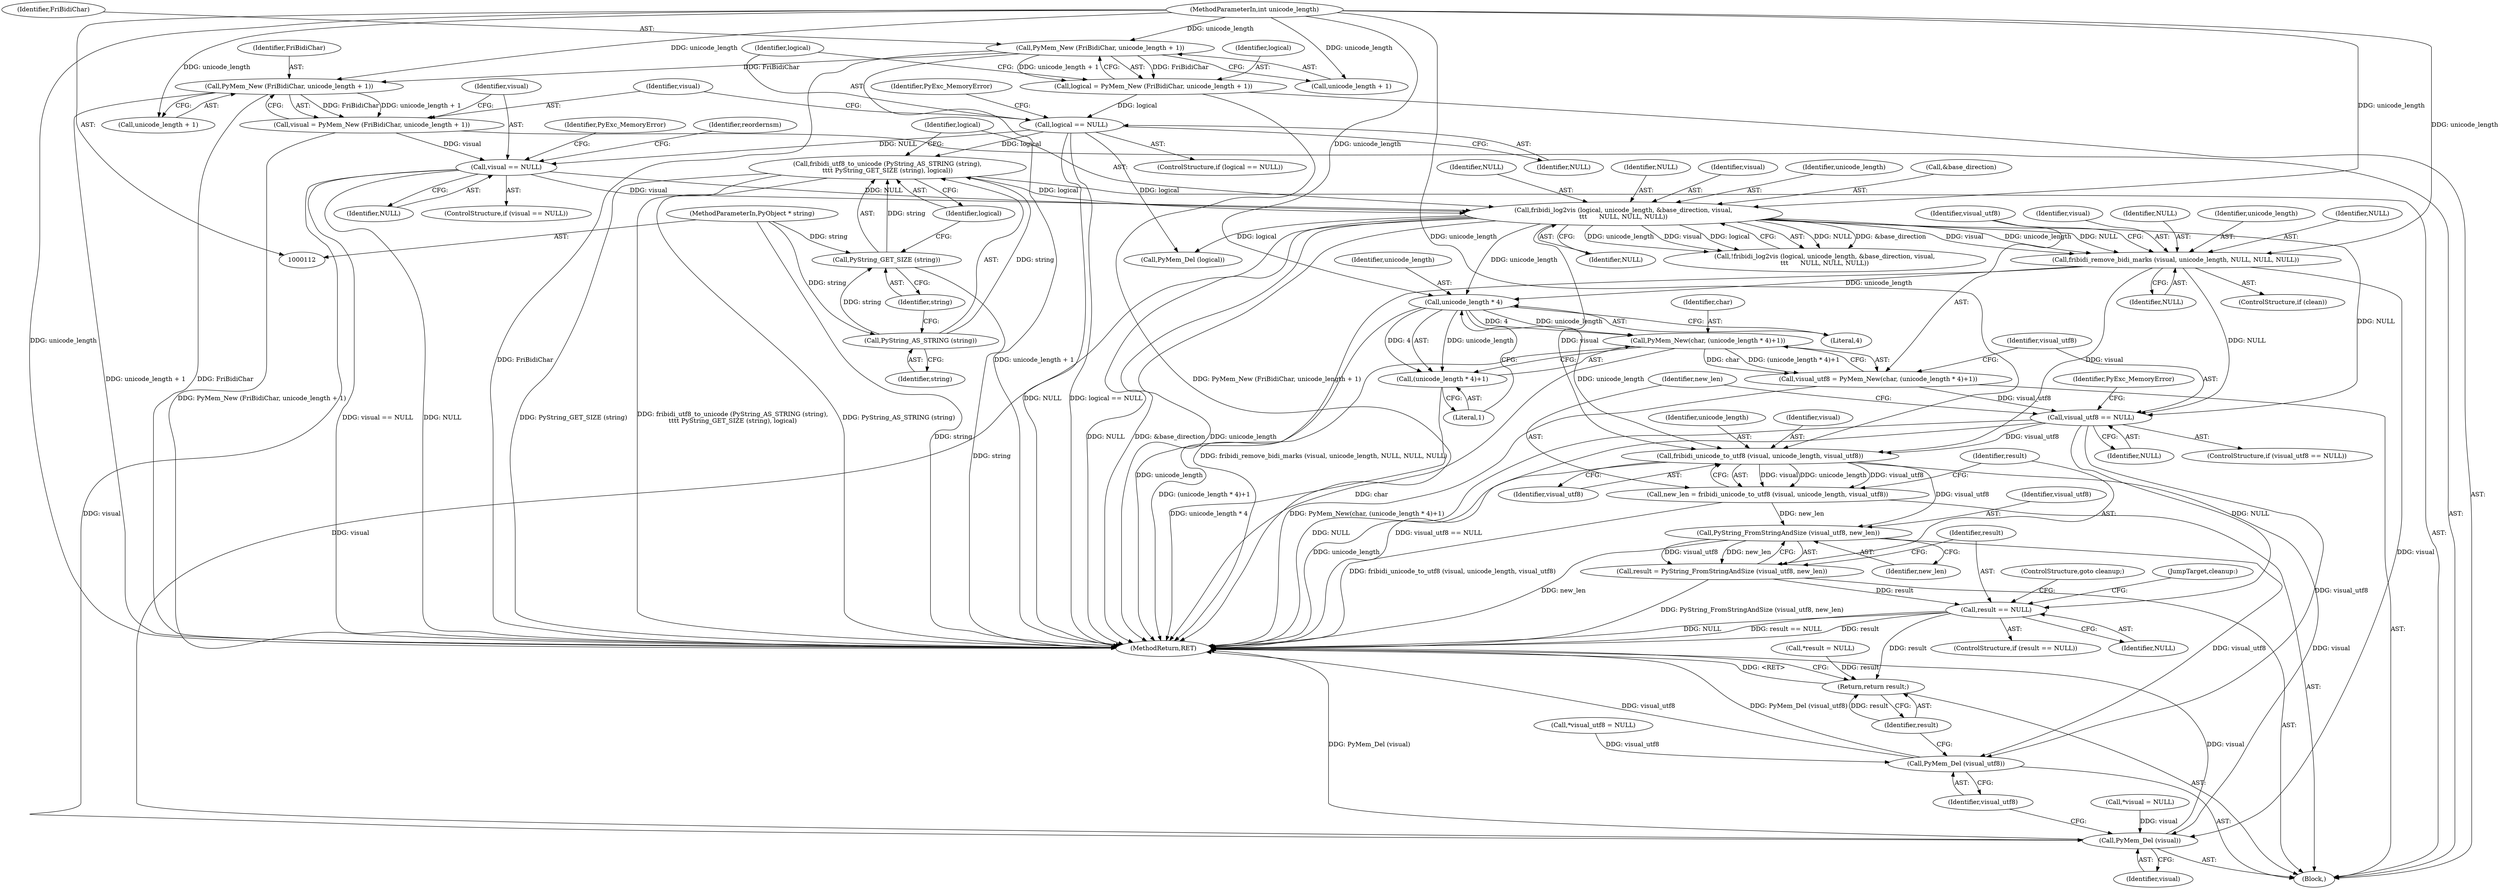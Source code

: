 digraph "1_pyfribidi_d2860c655357975e7b32d84e6b45e98f0dcecd7a_3@API" {
"1000197" [label="(Call,fribidi_remove_bidi_marks (visual, unicode_length, NULL, NULL, NULL))"];
"1000181" [label="(Call,fribidi_log2vis (logical, unicode_length, &base_direction, visual,\n\t\t\t      NULL, NULL, NULL))"];
"1000173" [label="(Call,fribidi_utf8_to_unicode (PyString_AS_STRING (string),\n\t\t\t\t PyString_GET_SIZE (string), logical))"];
"1000174" [label="(Call,PyString_AS_STRING (string))"];
"1000113" [label="(MethodParameterIn,PyObject * string)"];
"1000176" [label="(Call,PyString_GET_SIZE (string))"];
"1000147" [label="(Call,logical == NULL)"];
"1000139" [label="(Call,logical = PyMem_New (FriBidiChar, unicode_length + 1))"];
"1000141" [label="(Call,PyMem_New (FriBidiChar, unicode_length + 1))"];
"1000114" [label="(MethodParameterIn,int unicode_length)"];
"1000163" [label="(Call,visual == NULL)"];
"1000155" [label="(Call,visual = PyMem_New (FriBidiChar, unicode_length + 1))"];
"1000157" [label="(Call,PyMem_New (FriBidiChar, unicode_length + 1))"];
"1000208" [label="(Call,unicode_length * 4)"];
"1000205" [label="(Call,PyMem_New(char, (unicode_length * 4)+1))"];
"1000203" [label="(Call,visual_utf8 = PyMem_New(char, (unicode_length * 4)+1))"];
"1000213" [label="(Call,visual_utf8 == NULL)"];
"1000223" [label="(Call,fribidi_unicode_to_utf8 (visual, unicode_length, visual_utf8))"];
"1000221" [label="(Call,new_len = fribidi_unicode_to_utf8 (visual, unicode_length, visual_utf8))"];
"1000229" [label="(Call,PyString_FromStringAndSize (visual_utf8, new_len))"];
"1000227" [label="(Call,result = PyString_FromStringAndSize (visual_utf8, new_len))"];
"1000233" [label="(Call,result == NULL)"];
"1000244" [label="(Return,return result;)"];
"1000242" [label="(Call,PyMem_Del (visual_utf8))"];
"1000240" [label="(Call,PyMem_Del (visual))"];
"1000207" [label="(Call,(unicode_length * 4)+1)"];
"1000232" [label="(ControlStructure,if (result == NULL))"];
"1000230" [label="(Identifier,visual_utf8)"];
"1000181" [label="(Call,fribidi_log2vis (logical, unicode_length, &base_direction, visual,\n\t\t\t      NULL, NULL, NULL))"];
"1000177" [label="(Identifier,string)"];
"1000139" [label="(Call,logical = PyMem_New (FriBidiChar, unicode_length + 1))"];
"1000113" [label="(MethodParameterIn,PyObject * string)"];
"1000201" [label="(Identifier,NULL)"];
"1000149" [label="(Identifier,NULL)"];
"1000206" [label="(Identifier,char)"];
"1000209" [label="(Identifier,unicode_length)"];
"1000234" [label="(Identifier,result)"];
"1000182" [label="(Identifier,logical)"];
"1000157" [label="(Call,PyMem_New (FriBidiChar, unicode_length + 1))"];
"1000211" [label="(Literal,1)"];
"1000241" [label="(Identifier,visual)"];
"1000221" [label="(Call,new_len = fribidi_unicode_to_utf8 (visual, unicode_length, visual_utf8))"];
"1000158" [label="(Identifier,FriBidiChar)"];
"1000199" [label="(Identifier,unicode_length)"];
"1000159" [label="(Call,unicode_length + 1)"];
"1000183" [label="(Identifier,unicode_length)"];
"1000204" [label="(Identifier,visual_utf8)"];
"1000238" [label="(Call,PyMem_Del (logical))"];
"1000184" [label="(Call,&base_direction)"];
"1000146" [label="(ControlStructure,if (logical == NULL))"];
"1000178" [label="(Identifier,logical)"];
"1000226" [label="(Identifier,visual_utf8)"];
"1000245" [label="(Identifier,result)"];
"1000243" [label="(Identifier,visual_utf8)"];
"1000203" [label="(Call,visual_utf8 = PyMem_New(char, (unicode_length * 4)+1))"];
"1000233" [label="(Call,result == NULL)"];
"1000187" [label="(Identifier,NULL)"];
"1000228" [label="(Identifier,result)"];
"1000225" [label="(Identifier,unicode_length)"];
"1000174" [label="(Call,PyString_AS_STRING (string))"];
"1000223" [label="(Call,fribidi_unicode_to_utf8 (visual, unicode_length, visual_utf8))"];
"1000235" [label="(Identifier,NULL)"];
"1000240" [label="(Call,PyMem_Del (visual))"];
"1000242" [label="(Call,PyMem_Del (visual_utf8))"];
"1000168" [label="(Identifier,PyExc_MemoryError)"];
"1000215" [label="(Identifier,NULL)"];
"1000188" [label="(Identifier,NULL)"];
"1000180" [label="(Call,!fribidi_log2vis (logical, unicode_length, &base_direction, visual,\n\t\t\t      NULL, NULL, NULL))"];
"1000236" [label="(ControlStructure,goto cleanup;)"];
"1000208" [label="(Call,unicode_length * 4)"];
"1000218" [label="(Identifier,PyExc_MemoryError)"];
"1000136" [label="(Call,*result = NULL)"];
"1000213" [label="(Call,visual_utf8 == NULL)"];
"1000118" [label="(Block,)"];
"1000155" [label="(Call,visual = PyMem_New (FriBidiChar, unicode_length + 1))"];
"1000200" [label="(Identifier,NULL)"];
"1000162" [label="(ControlStructure,if (visual == NULL))"];
"1000210" [label="(Literal,4)"];
"1000212" [label="(ControlStructure,if (visual_utf8 == NULL))"];
"1000152" [label="(Identifier,PyExc_MemoryError)"];
"1000164" [label="(Identifier,visual)"];
"1000147" [label="(Call,logical == NULL)"];
"1000195" [label="(ControlStructure,if (clean))"];
"1000205" [label="(Call,PyMem_New(char, (unicode_length * 4)+1))"];
"1000140" [label="(Identifier,logical)"];
"1000124" [label="(Call,*visual = NULL)"];
"1000222" [label="(Identifier,new_len)"];
"1000207" [label="(Call,(unicode_length * 4)+1)"];
"1000128" [label="(Call,*visual_utf8 = NULL)"];
"1000175" [label="(Identifier,string)"];
"1000227" [label="(Call,result = PyString_FromStringAndSize (visual_utf8, new_len))"];
"1000224" [label="(Identifier,visual)"];
"1000186" [label="(Identifier,visual)"];
"1000114" [label="(MethodParameterIn,int unicode_length)"];
"1000156" [label="(Identifier,visual)"];
"1000237" [label="(JumpTarget,cleanup:)"];
"1000202" [label="(Identifier,NULL)"];
"1000173" [label="(Call,fribidi_utf8_to_unicode (PyString_AS_STRING (string),\n\t\t\t\t PyString_GET_SIZE (string), logical))"];
"1000172" [label="(Identifier,reordernsm)"];
"1000246" [label="(MethodReturn,RET)"];
"1000198" [label="(Identifier,visual)"];
"1000141" [label="(Call,PyMem_New (FriBidiChar, unicode_length + 1))"];
"1000163" [label="(Call,visual == NULL)"];
"1000244" [label="(Return,return result;)"];
"1000148" [label="(Identifier,logical)"];
"1000176" [label="(Call,PyString_GET_SIZE (string))"];
"1000197" [label="(Call,fribidi_remove_bidi_marks (visual, unicode_length, NULL, NULL, NULL))"];
"1000231" [label="(Identifier,new_len)"];
"1000189" [label="(Identifier,NULL)"];
"1000214" [label="(Identifier,visual_utf8)"];
"1000142" [label="(Identifier,FriBidiChar)"];
"1000143" [label="(Call,unicode_length + 1)"];
"1000229" [label="(Call,PyString_FromStringAndSize (visual_utf8, new_len))"];
"1000165" [label="(Identifier,NULL)"];
"1000197" -> "1000195"  [label="AST: "];
"1000197" -> "1000202"  [label="CFG: "];
"1000198" -> "1000197"  [label="AST: "];
"1000199" -> "1000197"  [label="AST: "];
"1000200" -> "1000197"  [label="AST: "];
"1000201" -> "1000197"  [label="AST: "];
"1000202" -> "1000197"  [label="AST: "];
"1000204" -> "1000197"  [label="CFG: "];
"1000197" -> "1000246"  [label="DDG: fribidi_remove_bidi_marks (visual, unicode_length, NULL, NULL, NULL)"];
"1000181" -> "1000197"  [label="DDG: visual"];
"1000181" -> "1000197"  [label="DDG: unicode_length"];
"1000181" -> "1000197"  [label="DDG: NULL"];
"1000114" -> "1000197"  [label="DDG: unicode_length"];
"1000197" -> "1000208"  [label="DDG: unicode_length"];
"1000197" -> "1000213"  [label="DDG: NULL"];
"1000197" -> "1000223"  [label="DDG: visual"];
"1000197" -> "1000240"  [label="DDG: visual"];
"1000181" -> "1000180"  [label="AST: "];
"1000181" -> "1000189"  [label="CFG: "];
"1000182" -> "1000181"  [label="AST: "];
"1000183" -> "1000181"  [label="AST: "];
"1000184" -> "1000181"  [label="AST: "];
"1000186" -> "1000181"  [label="AST: "];
"1000187" -> "1000181"  [label="AST: "];
"1000188" -> "1000181"  [label="AST: "];
"1000189" -> "1000181"  [label="AST: "];
"1000180" -> "1000181"  [label="CFG: "];
"1000181" -> "1000246"  [label="DDG: NULL"];
"1000181" -> "1000246"  [label="DDG: &base_direction"];
"1000181" -> "1000246"  [label="DDG: unicode_length"];
"1000181" -> "1000180"  [label="DDG: NULL"];
"1000181" -> "1000180"  [label="DDG: &base_direction"];
"1000181" -> "1000180"  [label="DDG: unicode_length"];
"1000181" -> "1000180"  [label="DDG: visual"];
"1000181" -> "1000180"  [label="DDG: logical"];
"1000173" -> "1000181"  [label="DDG: logical"];
"1000114" -> "1000181"  [label="DDG: unicode_length"];
"1000163" -> "1000181"  [label="DDG: visual"];
"1000163" -> "1000181"  [label="DDG: NULL"];
"1000181" -> "1000208"  [label="DDG: unicode_length"];
"1000181" -> "1000213"  [label="DDG: NULL"];
"1000181" -> "1000223"  [label="DDG: visual"];
"1000181" -> "1000238"  [label="DDG: logical"];
"1000181" -> "1000240"  [label="DDG: visual"];
"1000173" -> "1000118"  [label="AST: "];
"1000173" -> "1000178"  [label="CFG: "];
"1000174" -> "1000173"  [label="AST: "];
"1000176" -> "1000173"  [label="AST: "];
"1000178" -> "1000173"  [label="AST: "];
"1000182" -> "1000173"  [label="CFG: "];
"1000173" -> "1000246"  [label="DDG: PyString_GET_SIZE (string)"];
"1000173" -> "1000246"  [label="DDG: fribidi_utf8_to_unicode (PyString_AS_STRING (string),\n\t\t\t\t PyString_GET_SIZE (string), logical)"];
"1000173" -> "1000246"  [label="DDG: PyString_AS_STRING (string)"];
"1000174" -> "1000173"  [label="DDG: string"];
"1000176" -> "1000173"  [label="DDG: string"];
"1000147" -> "1000173"  [label="DDG: logical"];
"1000174" -> "1000175"  [label="CFG: "];
"1000175" -> "1000174"  [label="AST: "];
"1000177" -> "1000174"  [label="CFG: "];
"1000113" -> "1000174"  [label="DDG: string"];
"1000174" -> "1000176"  [label="DDG: string"];
"1000113" -> "1000112"  [label="AST: "];
"1000113" -> "1000246"  [label="DDG: string"];
"1000113" -> "1000176"  [label="DDG: string"];
"1000176" -> "1000177"  [label="CFG: "];
"1000177" -> "1000176"  [label="AST: "];
"1000178" -> "1000176"  [label="CFG: "];
"1000176" -> "1000246"  [label="DDG: string"];
"1000147" -> "1000146"  [label="AST: "];
"1000147" -> "1000149"  [label="CFG: "];
"1000148" -> "1000147"  [label="AST: "];
"1000149" -> "1000147"  [label="AST: "];
"1000152" -> "1000147"  [label="CFG: "];
"1000156" -> "1000147"  [label="CFG: "];
"1000147" -> "1000246"  [label="DDG: NULL"];
"1000147" -> "1000246"  [label="DDG: logical == NULL"];
"1000139" -> "1000147"  [label="DDG: logical"];
"1000147" -> "1000163"  [label="DDG: NULL"];
"1000147" -> "1000238"  [label="DDG: logical"];
"1000139" -> "1000118"  [label="AST: "];
"1000139" -> "1000141"  [label="CFG: "];
"1000140" -> "1000139"  [label="AST: "];
"1000141" -> "1000139"  [label="AST: "];
"1000148" -> "1000139"  [label="CFG: "];
"1000139" -> "1000246"  [label="DDG: PyMem_New (FriBidiChar, unicode_length + 1)"];
"1000141" -> "1000139"  [label="DDG: FriBidiChar"];
"1000141" -> "1000139"  [label="DDG: unicode_length + 1"];
"1000141" -> "1000143"  [label="CFG: "];
"1000142" -> "1000141"  [label="AST: "];
"1000143" -> "1000141"  [label="AST: "];
"1000141" -> "1000246"  [label="DDG: FriBidiChar"];
"1000141" -> "1000246"  [label="DDG: unicode_length + 1"];
"1000114" -> "1000141"  [label="DDG: unicode_length"];
"1000141" -> "1000157"  [label="DDG: FriBidiChar"];
"1000114" -> "1000112"  [label="AST: "];
"1000114" -> "1000246"  [label="DDG: unicode_length"];
"1000114" -> "1000143"  [label="DDG: unicode_length"];
"1000114" -> "1000157"  [label="DDG: unicode_length"];
"1000114" -> "1000159"  [label="DDG: unicode_length"];
"1000114" -> "1000208"  [label="DDG: unicode_length"];
"1000114" -> "1000223"  [label="DDG: unicode_length"];
"1000163" -> "1000162"  [label="AST: "];
"1000163" -> "1000165"  [label="CFG: "];
"1000164" -> "1000163"  [label="AST: "];
"1000165" -> "1000163"  [label="AST: "];
"1000168" -> "1000163"  [label="CFG: "];
"1000172" -> "1000163"  [label="CFG: "];
"1000163" -> "1000246"  [label="DDG: visual == NULL"];
"1000163" -> "1000246"  [label="DDG: NULL"];
"1000155" -> "1000163"  [label="DDG: visual"];
"1000163" -> "1000240"  [label="DDG: visual"];
"1000155" -> "1000118"  [label="AST: "];
"1000155" -> "1000157"  [label="CFG: "];
"1000156" -> "1000155"  [label="AST: "];
"1000157" -> "1000155"  [label="AST: "];
"1000164" -> "1000155"  [label="CFG: "];
"1000155" -> "1000246"  [label="DDG: PyMem_New (FriBidiChar, unicode_length + 1)"];
"1000157" -> "1000155"  [label="DDG: FriBidiChar"];
"1000157" -> "1000155"  [label="DDG: unicode_length + 1"];
"1000157" -> "1000159"  [label="CFG: "];
"1000158" -> "1000157"  [label="AST: "];
"1000159" -> "1000157"  [label="AST: "];
"1000157" -> "1000246"  [label="DDG: unicode_length + 1"];
"1000157" -> "1000246"  [label="DDG: FriBidiChar"];
"1000208" -> "1000207"  [label="AST: "];
"1000208" -> "1000210"  [label="CFG: "];
"1000209" -> "1000208"  [label="AST: "];
"1000210" -> "1000208"  [label="AST: "];
"1000211" -> "1000208"  [label="CFG: "];
"1000208" -> "1000246"  [label="DDG: unicode_length"];
"1000208" -> "1000205"  [label="DDG: unicode_length"];
"1000208" -> "1000205"  [label="DDG: 4"];
"1000208" -> "1000207"  [label="DDG: unicode_length"];
"1000208" -> "1000207"  [label="DDG: 4"];
"1000208" -> "1000223"  [label="DDG: unicode_length"];
"1000205" -> "1000203"  [label="AST: "];
"1000205" -> "1000207"  [label="CFG: "];
"1000206" -> "1000205"  [label="AST: "];
"1000207" -> "1000205"  [label="AST: "];
"1000203" -> "1000205"  [label="CFG: "];
"1000205" -> "1000246"  [label="DDG: (unicode_length * 4)+1"];
"1000205" -> "1000246"  [label="DDG: char"];
"1000205" -> "1000203"  [label="DDG: char"];
"1000205" -> "1000203"  [label="DDG: (unicode_length * 4)+1"];
"1000203" -> "1000118"  [label="AST: "];
"1000204" -> "1000203"  [label="AST: "];
"1000214" -> "1000203"  [label="CFG: "];
"1000203" -> "1000246"  [label="DDG: PyMem_New(char, (unicode_length * 4)+1)"];
"1000203" -> "1000213"  [label="DDG: visual_utf8"];
"1000213" -> "1000212"  [label="AST: "];
"1000213" -> "1000215"  [label="CFG: "];
"1000214" -> "1000213"  [label="AST: "];
"1000215" -> "1000213"  [label="AST: "];
"1000218" -> "1000213"  [label="CFG: "];
"1000222" -> "1000213"  [label="CFG: "];
"1000213" -> "1000246"  [label="DDG: visual_utf8 == NULL"];
"1000213" -> "1000246"  [label="DDG: NULL"];
"1000213" -> "1000223"  [label="DDG: visual_utf8"];
"1000213" -> "1000233"  [label="DDG: NULL"];
"1000213" -> "1000242"  [label="DDG: visual_utf8"];
"1000223" -> "1000221"  [label="AST: "];
"1000223" -> "1000226"  [label="CFG: "];
"1000224" -> "1000223"  [label="AST: "];
"1000225" -> "1000223"  [label="AST: "];
"1000226" -> "1000223"  [label="AST: "];
"1000221" -> "1000223"  [label="CFG: "];
"1000223" -> "1000246"  [label="DDG: unicode_length"];
"1000223" -> "1000221"  [label="DDG: visual"];
"1000223" -> "1000221"  [label="DDG: unicode_length"];
"1000223" -> "1000221"  [label="DDG: visual_utf8"];
"1000223" -> "1000229"  [label="DDG: visual_utf8"];
"1000223" -> "1000240"  [label="DDG: visual"];
"1000221" -> "1000118"  [label="AST: "];
"1000222" -> "1000221"  [label="AST: "];
"1000228" -> "1000221"  [label="CFG: "];
"1000221" -> "1000246"  [label="DDG: fribidi_unicode_to_utf8 (visual, unicode_length, visual_utf8)"];
"1000221" -> "1000229"  [label="DDG: new_len"];
"1000229" -> "1000227"  [label="AST: "];
"1000229" -> "1000231"  [label="CFG: "];
"1000230" -> "1000229"  [label="AST: "];
"1000231" -> "1000229"  [label="AST: "];
"1000227" -> "1000229"  [label="CFG: "];
"1000229" -> "1000246"  [label="DDG: new_len"];
"1000229" -> "1000227"  [label="DDG: visual_utf8"];
"1000229" -> "1000227"  [label="DDG: new_len"];
"1000229" -> "1000242"  [label="DDG: visual_utf8"];
"1000227" -> "1000118"  [label="AST: "];
"1000228" -> "1000227"  [label="AST: "];
"1000234" -> "1000227"  [label="CFG: "];
"1000227" -> "1000246"  [label="DDG: PyString_FromStringAndSize (visual_utf8, new_len)"];
"1000227" -> "1000233"  [label="DDG: result"];
"1000233" -> "1000232"  [label="AST: "];
"1000233" -> "1000235"  [label="CFG: "];
"1000234" -> "1000233"  [label="AST: "];
"1000235" -> "1000233"  [label="AST: "];
"1000236" -> "1000233"  [label="CFG: "];
"1000237" -> "1000233"  [label="CFG: "];
"1000233" -> "1000246"  [label="DDG: NULL"];
"1000233" -> "1000246"  [label="DDG: result == NULL"];
"1000233" -> "1000246"  [label="DDG: result"];
"1000233" -> "1000244"  [label="DDG: result"];
"1000244" -> "1000118"  [label="AST: "];
"1000244" -> "1000245"  [label="CFG: "];
"1000245" -> "1000244"  [label="AST: "];
"1000246" -> "1000244"  [label="CFG: "];
"1000244" -> "1000246"  [label="DDG: <RET>"];
"1000245" -> "1000244"  [label="DDG: result"];
"1000136" -> "1000244"  [label="DDG: result"];
"1000242" -> "1000118"  [label="AST: "];
"1000242" -> "1000243"  [label="CFG: "];
"1000243" -> "1000242"  [label="AST: "];
"1000245" -> "1000242"  [label="CFG: "];
"1000242" -> "1000246"  [label="DDG: PyMem_Del (visual_utf8)"];
"1000242" -> "1000246"  [label="DDG: visual_utf8"];
"1000128" -> "1000242"  [label="DDG: visual_utf8"];
"1000240" -> "1000118"  [label="AST: "];
"1000240" -> "1000241"  [label="CFG: "];
"1000241" -> "1000240"  [label="AST: "];
"1000243" -> "1000240"  [label="CFG: "];
"1000240" -> "1000246"  [label="DDG: PyMem_Del (visual)"];
"1000240" -> "1000246"  [label="DDG: visual"];
"1000124" -> "1000240"  [label="DDG: visual"];
"1000207" -> "1000211"  [label="CFG: "];
"1000211" -> "1000207"  [label="AST: "];
"1000207" -> "1000246"  [label="DDG: unicode_length * 4"];
}
